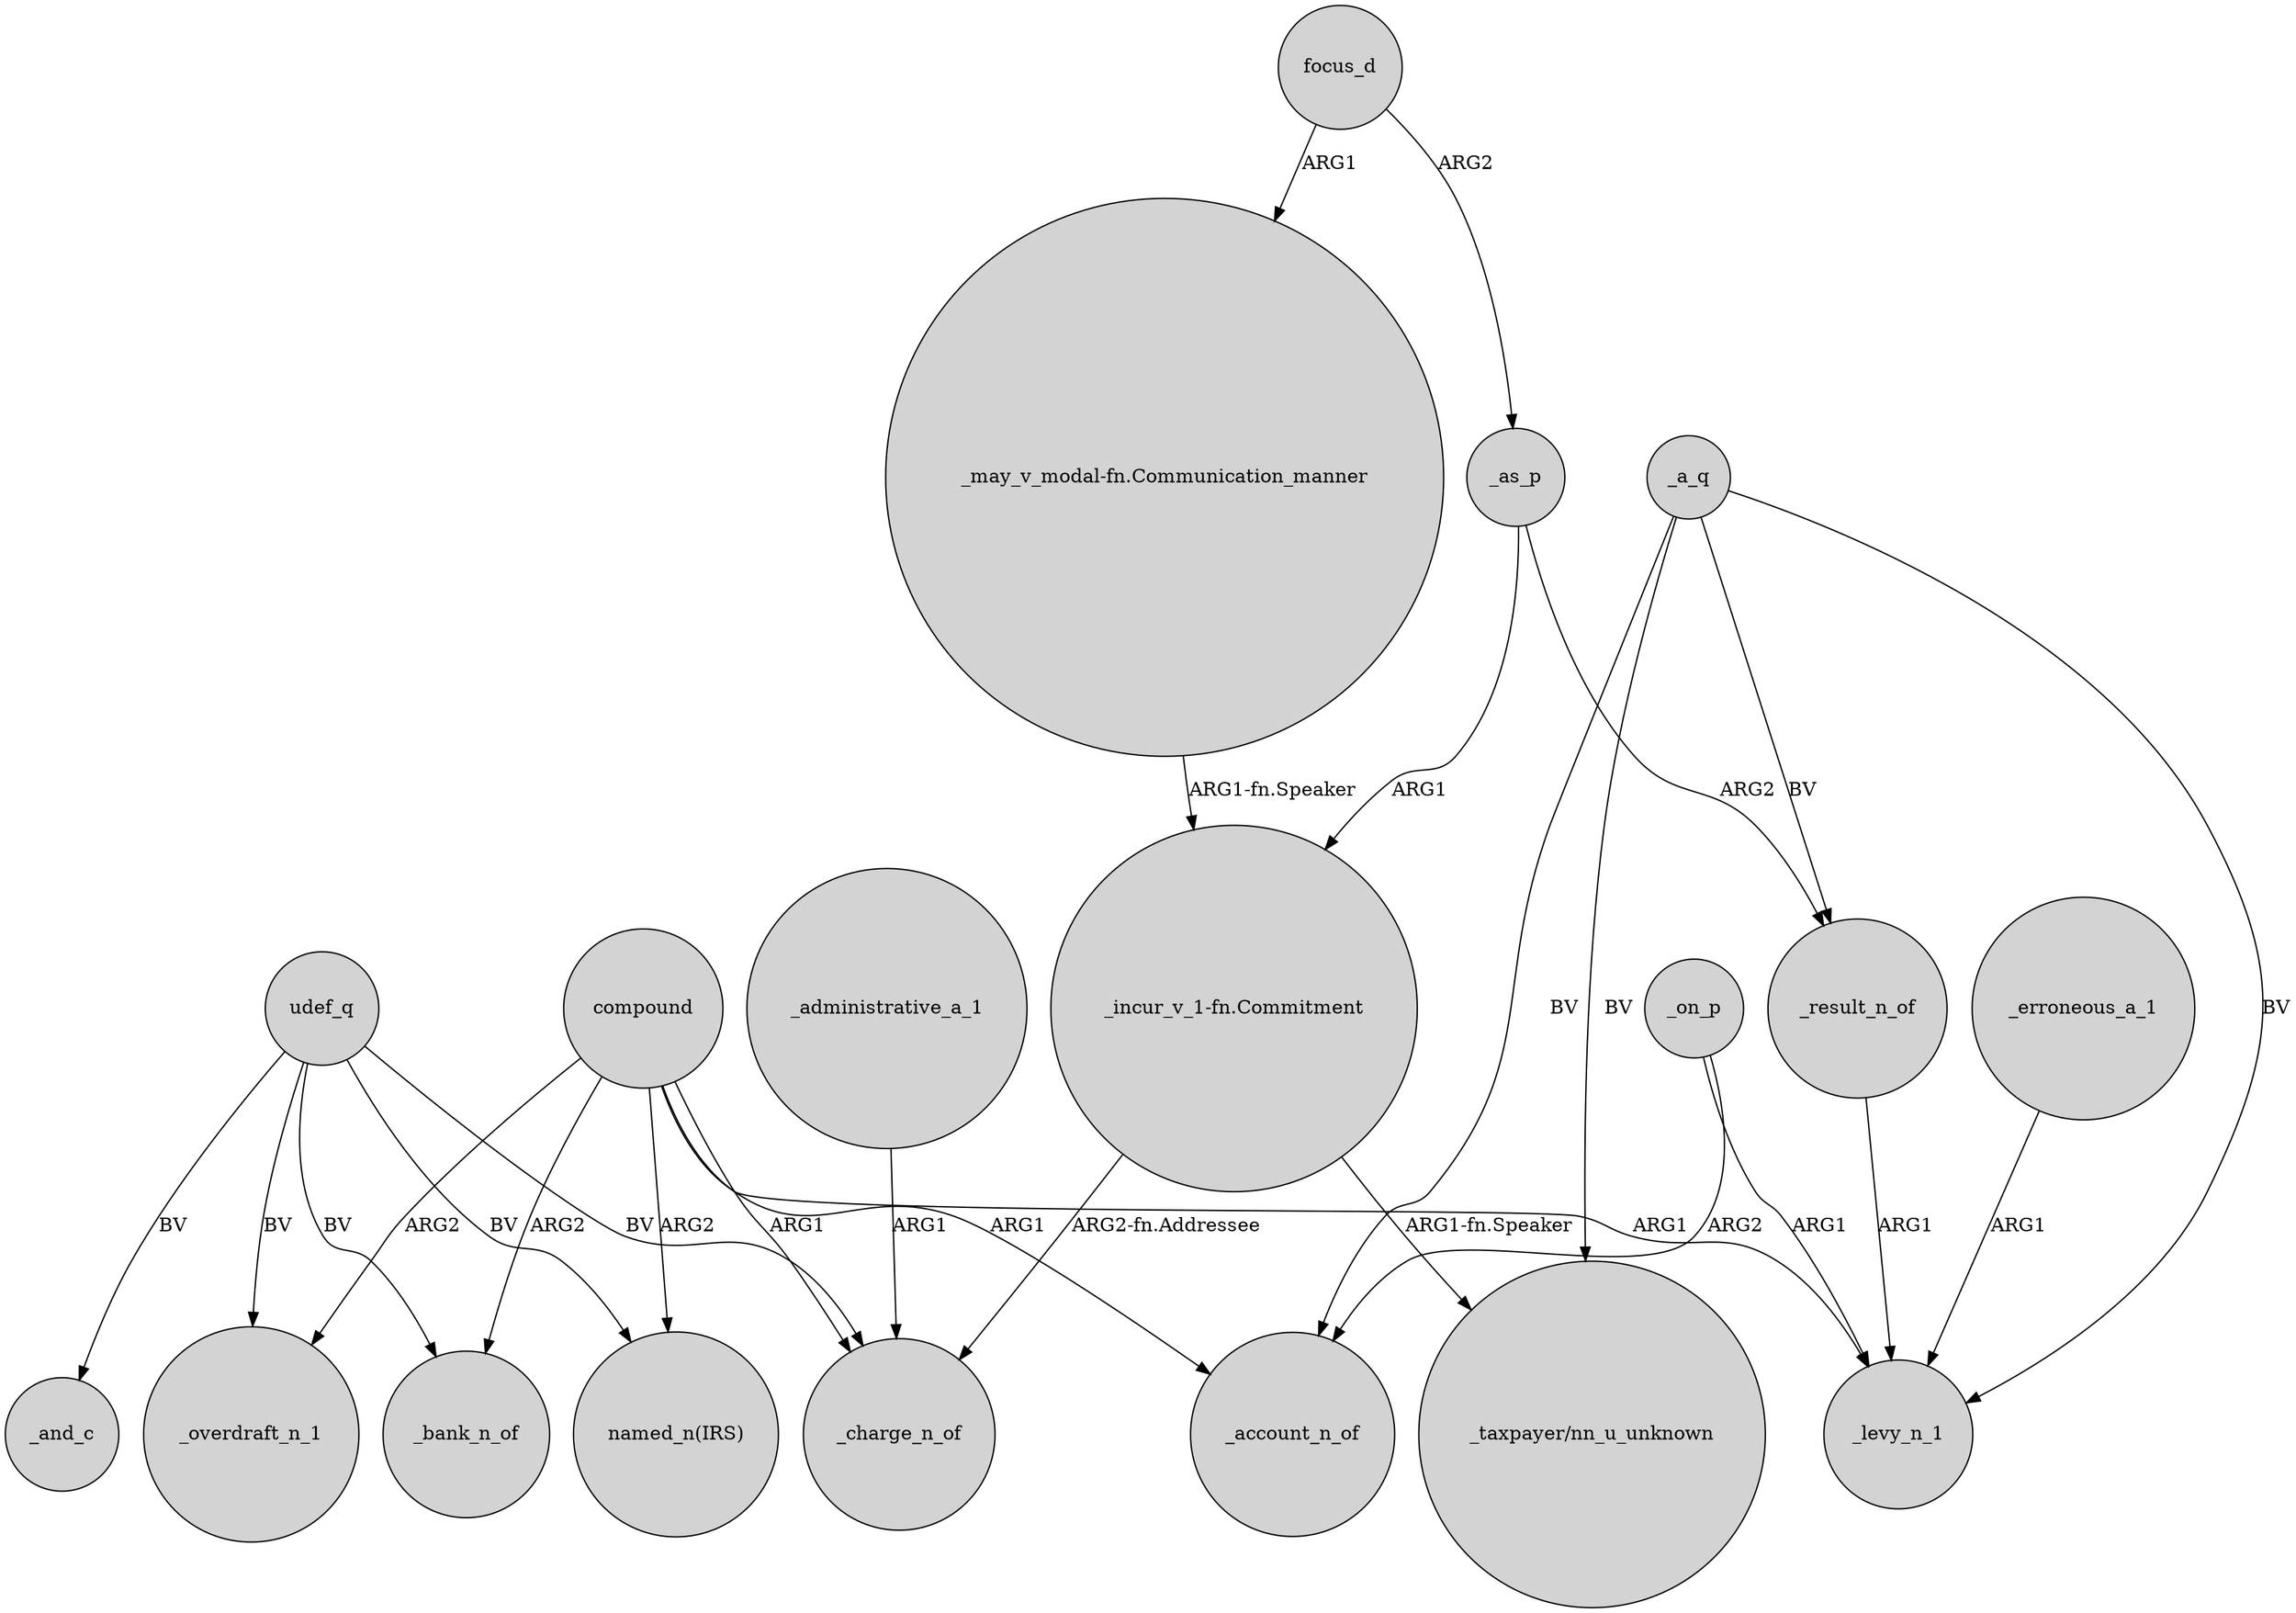 digraph {
	node [shape=circle style=filled]
	compound -> _overdraft_n_1 [label=ARG2]
	"_may_v_modal-fn.Communication_manner" -> "_incur_v_1-fn.Commitment" [label="ARG1-fn.Speaker"]
	udef_q -> _bank_n_of [label=BV]
	_on_p -> _account_n_of [label=ARG2]
	_administrative_a_1 -> _charge_n_of [label=ARG1]
	_erroneous_a_1 -> _levy_n_1 [label=ARG1]
	udef_q -> _overdraft_n_1 [label=BV]
	udef_q -> _and_c [label=BV]
	focus_d -> "_may_v_modal-fn.Communication_manner" [label=ARG1]
	compound -> _charge_n_of [label=ARG1]
	_as_p -> _result_n_of [label=ARG2]
	_a_q -> _levy_n_1 [label=BV]
	_a_q -> "_taxpayer/nn_u_unknown" [label=BV]
	_on_p -> _levy_n_1 [label=ARG1]
	compound -> "named_n(IRS)" [label=ARG2]
	udef_q -> "named_n(IRS)" [label=BV]
	udef_q -> _charge_n_of [label=BV]
	_a_q -> _result_n_of [label=BV]
	_as_p -> "_incur_v_1-fn.Commitment" [label=ARG1]
	compound -> _levy_n_1 [label=ARG1]
	focus_d -> _as_p [label=ARG2]
	_a_q -> _account_n_of [label=BV]
	compound -> _account_n_of [label=ARG1]
	"_incur_v_1-fn.Commitment" -> "_taxpayer/nn_u_unknown" [label="ARG1-fn.Speaker"]
	compound -> _bank_n_of [label=ARG2]
	"_incur_v_1-fn.Commitment" -> _charge_n_of [label="ARG2-fn.Addressee"]
	_result_n_of -> _levy_n_1 [label=ARG1]
}
